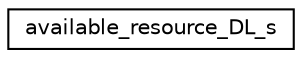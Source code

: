 digraph "Graphical Class Hierarchy"
{
 // LATEX_PDF_SIZE
  edge [fontname="Helvetica",fontsize="10",labelfontname="Helvetica",labelfontsize="10"];
  node [fontname="Helvetica",fontsize="10",shape=record];
  rankdir="LR";
  Node0 [label="available_resource_DL_s",height=0.2,width=0.4,color="black", fillcolor="white", style="filled",URL="$structavailable__resource__DL__s.html",tooltip=" "];
}
